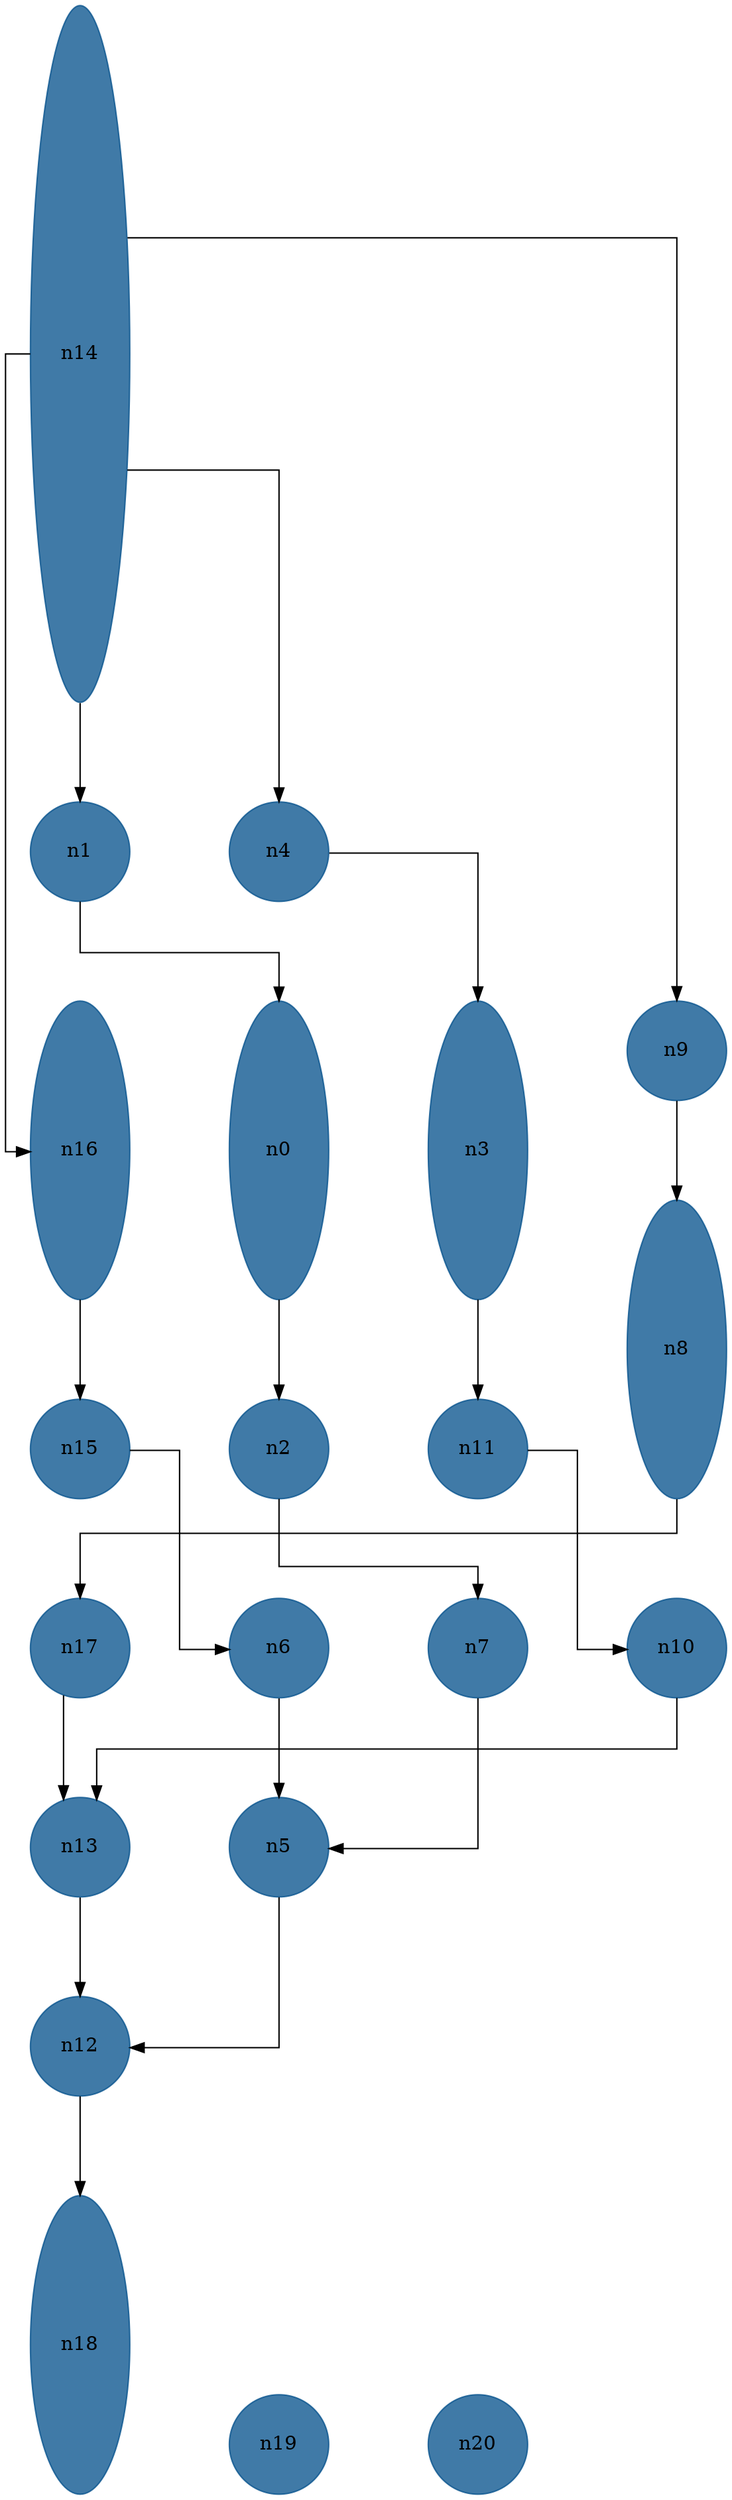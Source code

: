 //do not use DOT to generate pdf use NEATO or FDP
digraph{
layout="neato";
splines="ortho";
n14[shape="ellipse", style="filled", color="#004E8ABF", pos="0,23!", height="7", width="1"];
n14 -> n16;
n14 -> n1;
n14 -> n4;
n14 -> n9;
n1[shape="ellipse", style="filled", color="#004E8ABF", pos="0,18!", height="1", width="1"];
n1 -> n0;
n4[shape="ellipse", style="filled", color="#004E8ABF", pos="2,18!", height="1", width="1"];
n4 -> n3;
n16[shape="ellipse", style="filled", color="#004E8ABF", pos="0,15!", height="3", width="1"];
n16 -> n15;
n0[shape="ellipse", style="filled", color="#004E8ABF", pos="2,15!", height="3", width="1"];
n0 -> n2;
n3[shape="ellipse", style="filled", color="#004E8ABF", pos="4,15!", height="3", width="1"];
n3 -> n11;
n9[shape="ellipse", style="filled", color="#004E8ABF", pos="6,16!", height="1", width="1"];
n9 -> n8;
n8[shape="ellipse", style="filled", color="#004E8ABF", pos="6,13!", height="3", width="1"];
n8 -> n17;
n15[shape="ellipse", style="filled", color="#004E8ABF", pos="0,12!", height="1", width="1"];
n15 -> n6;
n2[shape="ellipse", style="filled", color="#004E8ABF", pos="2,12!", height="1", width="1"];
n2 -> n7;
n11[shape="ellipse", style="filled", color="#004E8ABF", pos="4,12!", height="1", width="1"];
n11 -> n10;
n17[shape="ellipse", style="filled", color="#004E8ABF", pos="0,10!", height="1", width="1"];
n17 -> n13;
n6[shape="ellipse", style="filled", color="#004E8ABF", pos="2,10!", height="1", width="1"];
n6 -> n5;
n7[shape="ellipse", style="filled", color="#004E8ABF", pos="4,10!", height="1", width="1"];
n7 -> n5;
n10[shape="ellipse", style="filled", color="#004E8ABF", pos="6,10!", height="1", width="1"];
n10 -> n13;
n13[shape="ellipse", style="filled", color="#004E8ABF", pos="0,8!", height="1", width="1"];
n13 -> n12;
n5[shape="ellipse", style="filled", color="#004E8ABF", pos="2,8!", height="1", width="1"];
n5 -> n12;
n12[shape="ellipse", style="filled", color="#004E8ABF", pos="0,6!", height="1", width="1"];
n12 -> n18;
n18[shape="ellipse", style="filled", color="#004E8ABF", pos="0,3!", height="3", width="1"];
n19[shape="ellipse", style="filled", color="#004E8ABF", pos="2,2!", height="1", width="1"];
n20[shape="ellipse", style="filled", color="#004E8ABF", pos="4,2!", height="1", width="1"];
}
